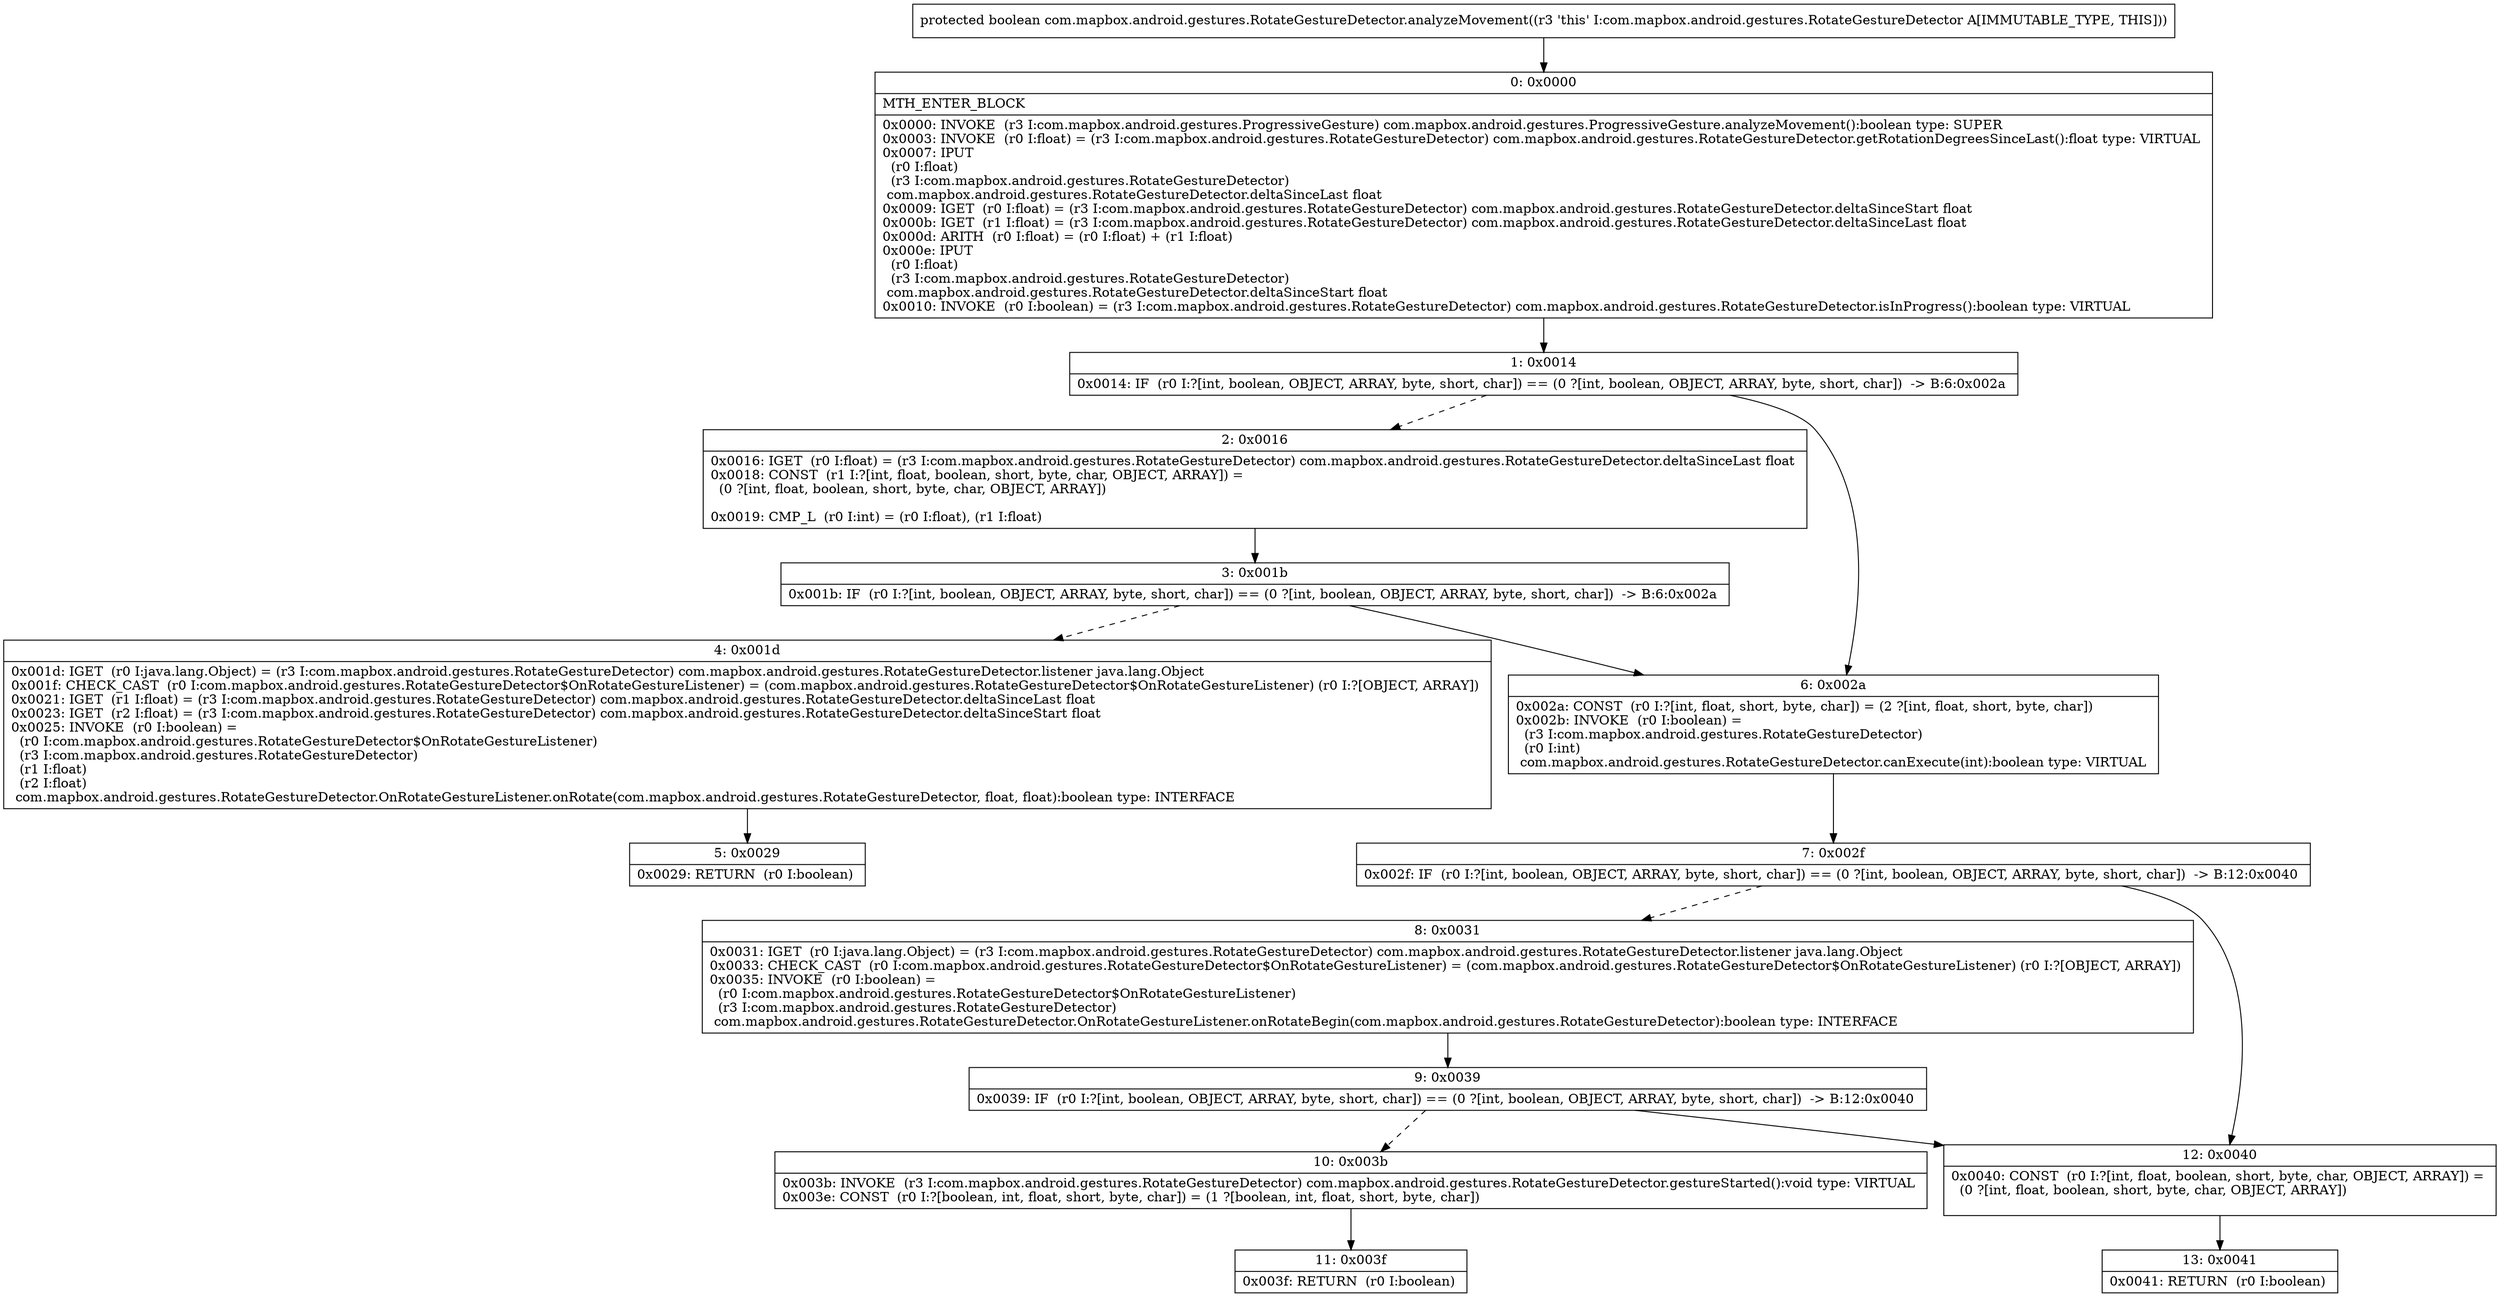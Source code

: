 digraph "CFG forcom.mapbox.android.gestures.RotateGestureDetector.analyzeMovement()Z" {
Node_0 [shape=record,label="{0\:\ 0x0000|MTH_ENTER_BLOCK\l|0x0000: INVOKE  (r3 I:com.mapbox.android.gestures.ProgressiveGesture) com.mapbox.android.gestures.ProgressiveGesture.analyzeMovement():boolean type: SUPER \l0x0003: INVOKE  (r0 I:float) = (r3 I:com.mapbox.android.gestures.RotateGestureDetector) com.mapbox.android.gestures.RotateGestureDetector.getRotationDegreesSinceLast():float type: VIRTUAL \l0x0007: IPUT  \l  (r0 I:float)\l  (r3 I:com.mapbox.android.gestures.RotateGestureDetector)\l com.mapbox.android.gestures.RotateGestureDetector.deltaSinceLast float \l0x0009: IGET  (r0 I:float) = (r3 I:com.mapbox.android.gestures.RotateGestureDetector) com.mapbox.android.gestures.RotateGestureDetector.deltaSinceStart float \l0x000b: IGET  (r1 I:float) = (r3 I:com.mapbox.android.gestures.RotateGestureDetector) com.mapbox.android.gestures.RotateGestureDetector.deltaSinceLast float \l0x000d: ARITH  (r0 I:float) = (r0 I:float) + (r1 I:float) \l0x000e: IPUT  \l  (r0 I:float)\l  (r3 I:com.mapbox.android.gestures.RotateGestureDetector)\l com.mapbox.android.gestures.RotateGestureDetector.deltaSinceStart float \l0x0010: INVOKE  (r0 I:boolean) = (r3 I:com.mapbox.android.gestures.RotateGestureDetector) com.mapbox.android.gestures.RotateGestureDetector.isInProgress():boolean type: VIRTUAL \l}"];
Node_1 [shape=record,label="{1\:\ 0x0014|0x0014: IF  (r0 I:?[int, boolean, OBJECT, ARRAY, byte, short, char]) == (0 ?[int, boolean, OBJECT, ARRAY, byte, short, char])  \-\> B:6:0x002a \l}"];
Node_2 [shape=record,label="{2\:\ 0x0016|0x0016: IGET  (r0 I:float) = (r3 I:com.mapbox.android.gestures.RotateGestureDetector) com.mapbox.android.gestures.RotateGestureDetector.deltaSinceLast float \l0x0018: CONST  (r1 I:?[int, float, boolean, short, byte, char, OBJECT, ARRAY]) = \l  (0 ?[int, float, boolean, short, byte, char, OBJECT, ARRAY])\l \l0x0019: CMP_L  (r0 I:int) = (r0 I:float), (r1 I:float) \l}"];
Node_3 [shape=record,label="{3\:\ 0x001b|0x001b: IF  (r0 I:?[int, boolean, OBJECT, ARRAY, byte, short, char]) == (0 ?[int, boolean, OBJECT, ARRAY, byte, short, char])  \-\> B:6:0x002a \l}"];
Node_4 [shape=record,label="{4\:\ 0x001d|0x001d: IGET  (r0 I:java.lang.Object) = (r3 I:com.mapbox.android.gestures.RotateGestureDetector) com.mapbox.android.gestures.RotateGestureDetector.listener java.lang.Object \l0x001f: CHECK_CAST  (r0 I:com.mapbox.android.gestures.RotateGestureDetector$OnRotateGestureListener) = (com.mapbox.android.gestures.RotateGestureDetector$OnRotateGestureListener) (r0 I:?[OBJECT, ARRAY]) \l0x0021: IGET  (r1 I:float) = (r3 I:com.mapbox.android.gestures.RotateGestureDetector) com.mapbox.android.gestures.RotateGestureDetector.deltaSinceLast float \l0x0023: IGET  (r2 I:float) = (r3 I:com.mapbox.android.gestures.RotateGestureDetector) com.mapbox.android.gestures.RotateGestureDetector.deltaSinceStart float \l0x0025: INVOKE  (r0 I:boolean) = \l  (r0 I:com.mapbox.android.gestures.RotateGestureDetector$OnRotateGestureListener)\l  (r3 I:com.mapbox.android.gestures.RotateGestureDetector)\l  (r1 I:float)\l  (r2 I:float)\l com.mapbox.android.gestures.RotateGestureDetector.OnRotateGestureListener.onRotate(com.mapbox.android.gestures.RotateGestureDetector, float, float):boolean type: INTERFACE \l}"];
Node_5 [shape=record,label="{5\:\ 0x0029|0x0029: RETURN  (r0 I:boolean) \l}"];
Node_6 [shape=record,label="{6\:\ 0x002a|0x002a: CONST  (r0 I:?[int, float, short, byte, char]) = (2 ?[int, float, short, byte, char]) \l0x002b: INVOKE  (r0 I:boolean) = \l  (r3 I:com.mapbox.android.gestures.RotateGestureDetector)\l  (r0 I:int)\l com.mapbox.android.gestures.RotateGestureDetector.canExecute(int):boolean type: VIRTUAL \l}"];
Node_7 [shape=record,label="{7\:\ 0x002f|0x002f: IF  (r0 I:?[int, boolean, OBJECT, ARRAY, byte, short, char]) == (0 ?[int, boolean, OBJECT, ARRAY, byte, short, char])  \-\> B:12:0x0040 \l}"];
Node_8 [shape=record,label="{8\:\ 0x0031|0x0031: IGET  (r0 I:java.lang.Object) = (r3 I:com.mapbox.android.gestures.RotateGestureDetector) com.mapbox.android.gestures.RotateGestureDetector.listener java.lang.Object \l0x0033: CHECK_CAST  (r0 I:com.mapbox.android.gestures.RotateGestureDetector$OnRotateGestureListener) = (com.mapbox.android.gestures.RotateGestureDetector$OnRotateGestureListener) (r0 I:?[OBJECT, ARRAY]) \l0x0035: INVOKE  (r0 I:boolean) = \l  (r0 I:com.mapbox.android.gestures.RotateGestureDetector$OnRotateGestureListener)\l  (r3 I:com.mapbox.android.gestures.RotateGestureDetector)\l com.mapbox.android.gestures.RotateGestureDetector.OnRotateGestureListener.onRotateBegin(com.mapbox.android.gestures.RotateGestureDetector):boolean type: INTERFACE \l}"];
Node_9 [shape=record,label="{9\:\ 0x0039|0x0039: IF  (r0 I:?[int, boolean, OBJECT, ARRAY, byte, short, char]) == (0 ?[int, boolean, OBJECT, ARRAY, byte, short, char])  \-\> B:12:0x0040 \l}"];
Node_10 [shape=record,label="{10\:\ 0x003b|0x003b: INVOKE  (r3 I:com.mapbox.android.gestures.RotateGestureDetector) com.mapbox.android.gestures.RotateGestureDetector.gestureStarted():void type: VIRTUAL \l0x003e: CONST  (r0 I:?[boolean, int, float, short, byte, char]) = (1 ?[boolean, int, float, short, byte, char]) \l}"];
Node_11 [shape=record,label="{11\:\ 0x003f|0x003f: RETURN  (r0 I:boolean) \l}"];
Node_12 [shape=record,label="{12\:\ 0x0040|0x0040: CONST  (r0 I:?[int, float, boolean, short, byte, char, OBJECT, ARRAY]) = \l  (0 ?[int, float, boolean, short, byte, char, OBJECT, ARRAY])\l \l}"];
Node_13 [shape=record,label="{13\:\ 0x0041|0x0041: RETURN  (r0 I:boolean) \l}"];
MethodNode[shape=record,label="{protected boolean com.mapbox.android.gestures.RotateGestureDetector.analyzeMovement((r3 'this' I:com.mapbox.android.gestures.RotateGestureDetector A[IMMUTABLE_TYPE, THIS])) }"];
MethodNode -> Node_0;
Node_0 -> Node_1;
Node_1 -> Node_2[style=dashed];
Node_1 -> Node_6;
Node_2 -> Node_3;
Node_3 -> Node_4[style=dashed];
Node_3 -> Node_6;
Node_4 -> Node_5;
Node_6 -> Node_7;
Node_7 -> Node_8[style=dashed];
Node_7 -> Node_12;
Node_8 -> Node_9;
Node_9 -> Node_10[style=dashed];
Node_9 -> Node_12;
Node_10 -> Node_11;
Node_12 -> Node_13;
}

